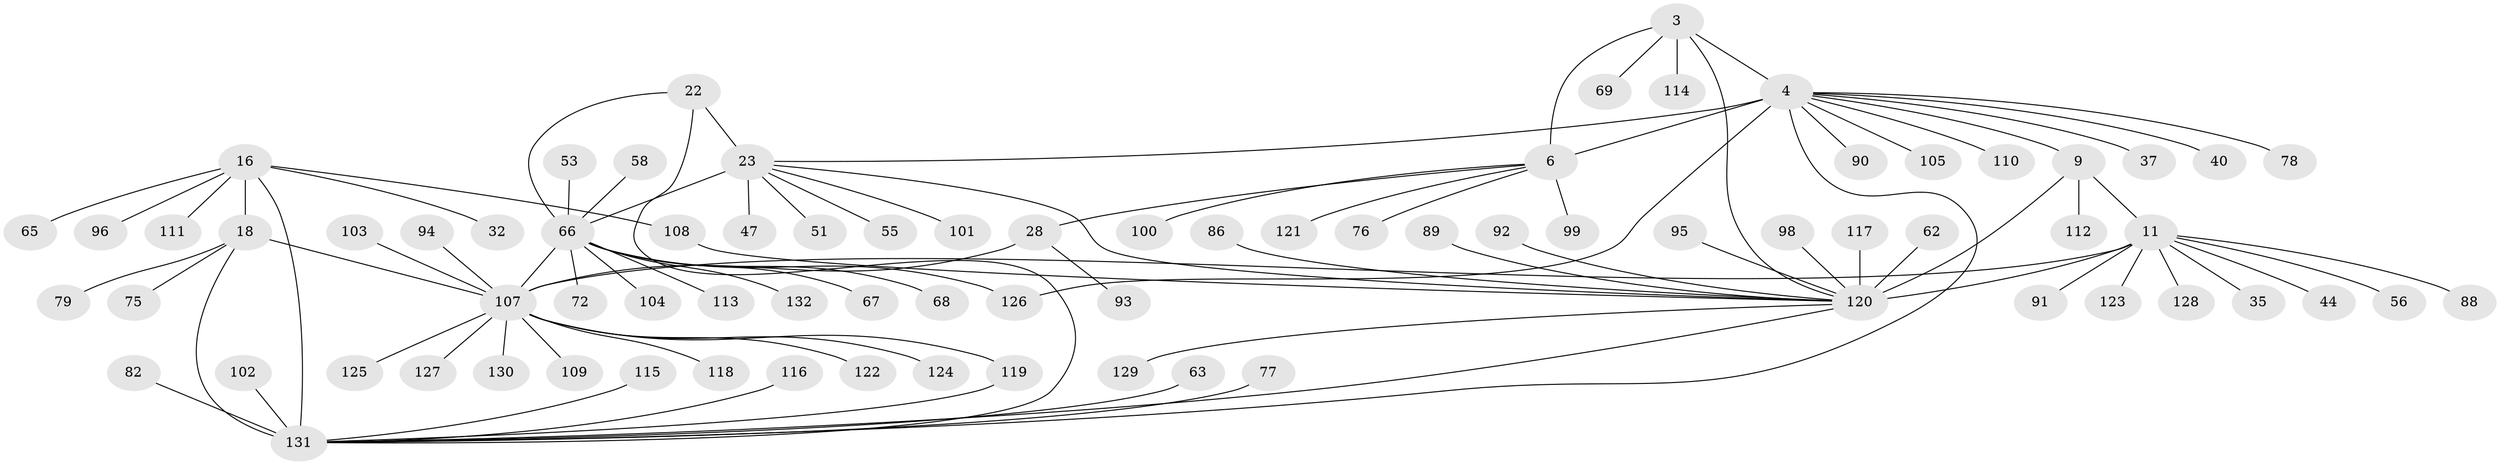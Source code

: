 // original degree distribution, {7: 0.03787878787878788, 10: 0.030303030303030304, 6: 0.05303030303030303, 8: 0.022727272727272728, 9: 0.030303030303030304, 13: 0.007575757575757576, 11: 0.022727272727272728, 15: 0.007575757575757576, 12: 0.007575757575757576, 5: 0.007575757575757576, 2: 0.1590909090909091, 1: 0.5909090909090909, 3: 0.022727272727272728}
// Generated by graph-tools (version 1.1) at 2025/58/03/04/25 21:58:15]
// undirected, 79 vertices, 92 edges
graph export_dot {
graph [start="1"]
  node [color=gray90,style=filled];
  3 [super="+1"];
  4 [super="+2"];
  6 [super="+5"];
  9 [super="+8"];
  11 [super="+7"];
  16 [super="+14"];
  18 [super="+15"];
  22 [super="+21"];
  23 [super="+19"];
  28 [super="+25"];
  32;
  35;
  37;
  40;
  44;
  47;
  51;
  53;
  55;
  56;
  58;
  62;
  63;
  65;
  66 [super="+24+42+46"];
  67;
  68;
  69;
  72;
  75;
  76;
  77;
  78;
  79;
  82;
  86;
  88;
  89 [super="+64"];
  90 [super="+61"];
  91;
  92;
  93;
  94;
  95;
  96 [super="+81"];
  98;
  99 [super="+74"];
  100 [super="+84"];
  101 [super="+36"];
  102;
  103;
  104;
  105;
  107 [super="+83+33+30+49+70+87"];
  108 [super="+80"];
  109 [super="+31"];
  110;
  111;
  112 [super="+73"];
  113;
  114;
  115;
  116 [super="+38+45"];
  117;
  118 [super="+34"];
  119 [super="+85"];
  120 [super="+71+12+50+52"];
  121;
  122;
  123;
  124;
  125 [super="+59"];
  126;
  127;
  128;
  129 [super="+97"];
  130 [super="+41+106"];
  131 [super="+60+17+48+54+57"];
  132;
  3 -- 4 [weight=4];
  3 -- 6 [weight=4];
  3 -- 69;
  3 -- 114;
  3 -- 120;
  4 -- 6 [weight=4];
  4 -- 37;
  4 -- 105;
  4 -- 126;
  4 -- 9;
  4 -- 40;
  4 -- 78;
  4 -- 110;
  4 -- 23;
  4 -- 90;
  4 -- 131;
  6 -- 76;
  6 -- 121;
  6 -- 28;
  6 -- 99;
  6 -- 100;
  9 -- 11 [weight=4];
  9 -- 120 [weight=4];
  9 -- 112;
  11 -- 35;
  11 -- 56;
  11 -- 88;
  11 -- 123;
  11 -- 128;
  11 -- 44;
  11 -- 120 [weight=5];
  11 -- 91;
  11 -- 107;
  16 -- 18 [weight=4];
  16 -- 111;
  16 -- 32;
  16 -- 65;
  16 -- 108;
  16 -- 96;
  16 -- 131 [weight=4];
  18 -- 75;
  18 -- 79;
  18 -- 131 [weight=4];
  18 -- 107;
  22 -- 23 [weight=4];
  22 -- 131;
  22 -- 66 [weight=4];
  23 -- 47;
  23 -- 51;
  23 -- 55;
  23 -- 120;
  23 -- 101;
  23 -- 66 [weight=4];
  28 -- 93;
  28 -- 107 [weight=8];
  53 -- 66;
  58 -- 66;
  62 -- 120;
  63 -- 131;
  66 -- 67;
  66 -- 68;
  66 -- 132;
  66 -- 104;
  66 -- 72;
  66 -- 113;
  66 -- 126;
  66 -- 107;
  77 -- 131;
  82 -- 131;
  86 -- 120;
  89 -- 120;
  92 -- 120;
  94 -- 107;
  95 -- 120;
  98 -- 120;
  102 -- 131;
  103 -- 107;
  107 -- 109;
  107 -- 124;
  107 -- 118;
  107 -- 122;
  107 -- 125;
  107 -- 127;
  107 -- 130;
  107 -- 119;
  108 -- 120;
  115 -- 131;
  116 -- 131;
  117 -- 120;
  119 -- 131;
  120 -- 129;
  120 -- 131;
}

